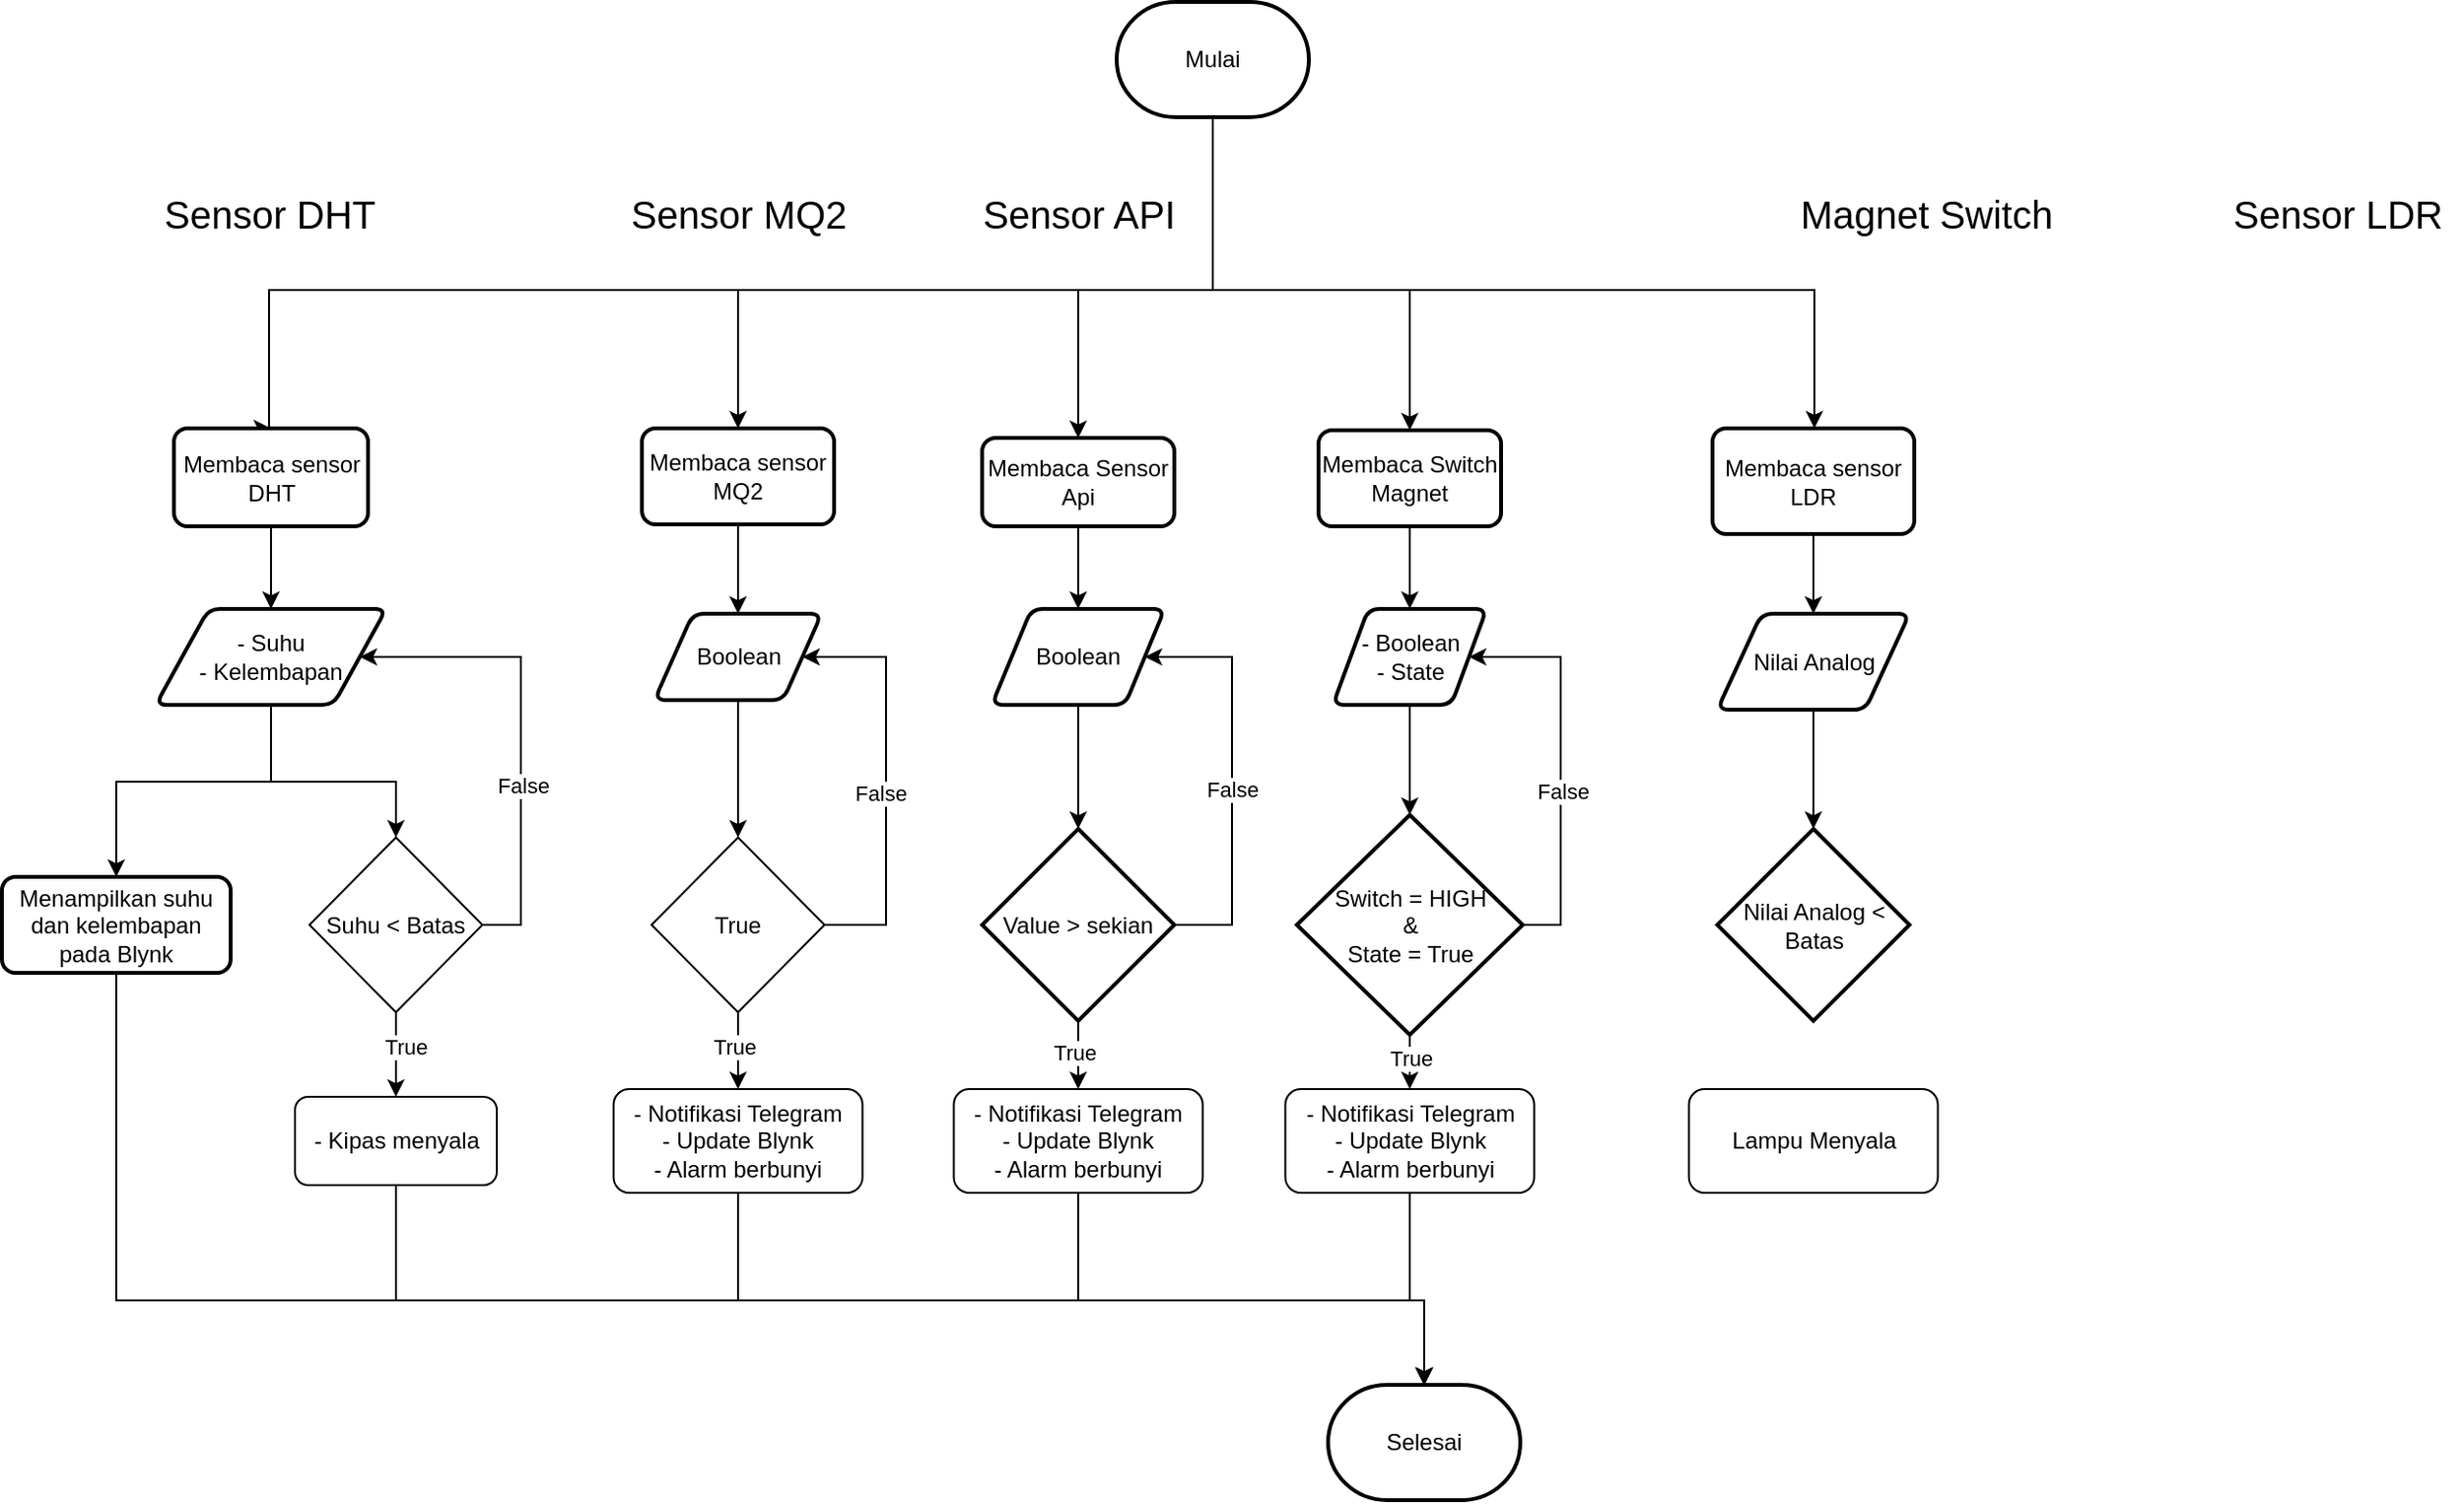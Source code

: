 <mxfile version="22.1.3" type="github">
  <diagram name="Page-1" id="b_5xpOAbyP6OrcqUFmXe">
    <mxGraphModel dx="653" dy="1075" grid="1" gridSize="10" guides="1" tooltips="1" connect="1" arrows="1" fold="1" page="1" pageScale="1" pageWidth="583" pageHeight="827" math="0" shadow="0">
      <root>
        <mxCell id="0" />
        <mxCell id="1" parent="0" />
        <mxCell id="-h40FhRU-GJAkpafEQfK-1" style="edgeStyle=orthogonalEdgeStyle;rounded=0;orthogonalLoop=1;jettySize=auto;html=1;exitX=0.5;exitY=1;exitDx=0;exitDy=0;exitPerimeter=0;entryX=0.5;entryY=0;entryDx=0;entryDy=0;" parent="1" source="-h40FhRU-GJAkpafEQfK-2" target="-h40FhRU-GJAkpafEQfK-4" edge="1">
          <mxGeometry relative="1" as="geometry">
            <Array as="points">
              <mxPoint x="880" y="174" />
              <mxPoint x="389" y="174" />
            </Array>
          </mxGeometry>
        </mxCell>
        <mxCell id="-h40FhRU-GJAkpafEQfK-80" style="edgeStyle=orthogonalEdgeStyle;rounded=0;orthogonalLoop=1;jettySize=auto;html=1;exitX=0.5;exitY=1;exitDx=0;exitDy=0;exitPerimeter=0;entryX=0.5;entryY=0;entryDx=0;entryDy=0;" parent="1" source="-h40FhRU-GJAkpafEQfK-2" target="-h40FhRU-GJAkpafEQfK-63" edge="1">
          <mxGeometry relative="1" as="geometry">
            <Array as="points">
              <mxPoint x="880" y="174" />
              <mxPoint x="1193" y="174" />
              <mxPoint x="1193" y="246" />
            </Array>
          </mxGeometry>
        </mxCell>
        <mxCell id="-h40FhRU-GJAkpafEQfK-81" style="edgeStyle=orthogonalEdgeStyle;rounded=0;orthogonalLoop=1;jettySize=auto;html=1;exitX=0.5;exitY=1;exitDx=0;exitDy=0;exitPerimeter=0;entryX=0.5;entryY=0;entryDx=0;entryDy=0;" parent="1" source="-h40FhRU-GJAkpafEQfK-2" target="-h40FhRU-GJAkpafEQfK-21" edge="1">
          <mxGeometry relative="1" as="geometry">
            <Array as="points">
              <mxPoint x="880" y="174" />
              <mxPoint x="633" y="174" />
            </Array>
          </mxGeometry>
        </mxCell>
        <mxCell id="-h40FhRU-GJAkpafEQfK-82" style="edgeStyle=orthogonalEdgeStyle;rounded=0;orthogonalLoop=1;jettySize=auto;html=1;exitX=0.5;exitY=1;exitDx=0;exitDy=0;exitPerimeter=0;entryX=0.5;entryY=0;entryDx=0;entryDy=0;" parent="1" source="-h40FhRU-GJAkpafEQfK-2" target="-h40FhRU-GJAkpafEQfK-35" edge="1">
          <mxGeometry relative="1" as="geometry">
            <Array as="points">
              <mxPoint x="880" y="174" />
              <mxPoint x="810" y="174" />
            </Array>
          </mxGeometry>
        </mxCell>
        <mxCell id="-h40FhRU-GJAkpafEQfK-83" style="edgeStyle=orthogonalEdgeStyle;rounded=0;orthogonalLoop=1;jettySize=auto;html=1;exitX=0.5;exitY=1;exitDx=0;exitDy=0;exitPerimeter=0;entryX=0.5;entryY=0;entryDx=0;entryDy=0;" parent="1" source="-h40FhRU-GJAkpafEQfK-2" target="-h40FhRU-GJAkpafEQfK-49" edge="1">
          <mxGeometry relative="1" as="geometry">
            <Array as="points">
              <mxPoint x="880" y="174" />
              <mxPoint x="983" y="174" />
            </Array>
          </mxGeometry>
        </mxCell>
        <mxCell id="-h40FhRU-GJAkpafEQfK-2" value="Mulai" style="strokeWidth=2;html=1;shape=mxgraph.flowchart.terminator;whiteSpace=wrap;" parent="1" vertex="1">
          <mxGeometry x="830" y="24" width="100" height="60" as="geometry" />
        </mxCell>
        <mxCell id="-h40FhRU-GJAkpafEQfK-3" style="edgeStyle=orthogonalEdgeStyle;rounded=0;orthogonalLoop=1;jettySize=auto;html=1;exitX=0.5;exitY=1;exitDx=0;exitDy=0;entryX=0.5;entryY=0;entryDx=0;entryDy=0;" parent="1" source="-h40FhRU-GJAkpafEQfK-4" target="-h40FhRU-GJAkpafEQfK-5" edge="1">
          <mxGeometry relative="1" as="geometry" />
        </mxCell>
        <mxCell id="-h40FhRU-GJAkpafEQfK-4" value="Membaca sensor DHT" style="rounded=1;whiteSpace=wrap;html=1;absoluteArcSize=1;arcSize=14;strokeWidth=2;" parent="1" vertex="1">
          <mxGeometry x="339.5" y="246" width="101" height="51" as="geometry" />
        </mxCell>
        <mxCell id="00GifXzUMAid_gXS3MtC-3" style="edgeStyle=orthogonalEdgeStyle;rounded=0;orthogonalLoop=1;jettySize=auto;html=1;exitX=0.5;exitY=1;exitDx=0;exitDy=0;entryX=0.5;entryY=0;entryDx=0;entryDy=0;" parent="1" source="-h40FhRU-GJAkpafEQfK-5" target="00GifXzUMAid_gXS3MtC-2" edge="1">
          <mxGeometry relative="1" as="geometry">
            <Array as="points">
              <mxPoint x="390" y="430" />
              <mxPoint x="310" y="430" />
            </Array>
          </mxGeometry>
        </mxCell>
        <mxCell id="00GifXzUMAid_gXS3MtC-4" style="edgeStyle=orthogonalEdgeStyle;rounded=0;orthogonalLoop=1;jettySize=auto;html=1;exitX=0.5;exitY=1;exitDx=0;exitDy=0;entryX=0.5;entryY=0;entryDx=0;entryDy=0;" parent="1" source="-h40FhRU-GJAkpafEQfK-5" target="00GifXzUMAid_gXS3MtC-1" edge="1">
          <mxGeometry relative="1" as="geometry">
            <Array as="points">
              <mxPoint x="390" y="430" />
              <mxPoint x="455" y="430" />
            </Array>
          </mxGeometry>
        </mxCell>
        <mxCell id="-h40FhRU-GJAkpafEQfK-5" value="- Suhu&lt;br&gt;- Kelembapan" style="shape=parallelogram;html=1;strokeWidth=2;perimeter=parallelogramPerimeter;whiteSpace=wrap;rounded=1;arcSize=12;size=0.23;" parent="1" vertex="1">
          <mxGeometry x="330" y="340" width="120" height="50" as="geometry" />
        </mxCell>
        <mxCell id="-h40FhRU-GJAkpafEQfK-14" value="Selesai" style="strokeWidth=2;html=1;shape=mxgraph.flowchart.terminator;whiteSpace=wrap;" parent="1" vertex="1">
          <mxGeometry x="940" y="744" width="100" height="60" as="geometry" />
        </mxCell>
        <mxCell id="-h40FhRU-GJAkpafEQfK-20" style="edgeStyle=orthogonalEdgeStyle;rounded=0;orthogonalLoop=1;jettySize=auto;html=1;exitX=0.5;exitY=1;exitDx=0;exitDy=0;entryX=0.5;entryY=0;entryDx=0;entryDy=0;" parent="1" source="-h40FhRU-GJAkpafEQfK-21" target="-h40FhRU-GJAkpafEQfK-22" edge="1">
          <mxGeometry relative="1" as="geometry" />
        </mxCell>
        <mxCell id="-h40FhRU-GJAkpafEQfK-21" value="Membaca sensor MQ2" style="rounded=1;whiteSpace=wrap;html=1;absoluteArcSize=1;arcSize=14;strokeWidth=2;" parent="1" vertex="1">
          <mxGeometry x="583" y="246" width="100" height="50" as="geometry" />
        </mxCell>
        <mxCell id="00GifXzUMAid_gXS3MtC-15" style="edgeStyle=orthogonalEdgeStyle;rounded=0;orthogonalLoop=1;jettySize=auto;html=1;exitX=0.5;exitY=1;exitDx=0;exitDy=0;entryX=0.5;entryY=0;entryDx=0;entryDy=0;" parent="1" source="-h40FhRU-GJAkpafEQfK-22" target="00GifXzUMAid_gXS3MtC-12" edge="1">
          <mxGeometry relative="1" as="geometry" />
        </mxCell>
        <mxCell id="-h40FhRU-GJAkpafEQfK-22" value="Boolean" style="shape=parallelogram;html=1;strokeWidth=2;perimeter=parallelogramPerimeter;whiteSpace=wrap;rounded=1;arcSize=12;size=0.23;" parent="1" vertex="1">
          <mxGeometry x="589.5" y="342.5" width="87" height="45" as="geometry" />
        </mxCell>
        <mxCell id="-h40FhRU-GJAkpafEQfK-34" style="edgeStyle=orthogonalEdgeStyle;rounded=0;orthogonalLoop=1;jettySize=auto;html=1;exitX=0.5;exitY=1;exitDx=0;exitDy=0;entryX=0.5;entryY=0;entryDx=0;entryDy=0;" parent="1" source="-h40FhRU-GJAkpafEQfK-35" target="-h40FhRU-GJAkpafEQfK-41" edge="1">
          <mxGeometry relative="1" as="geometry" />
        </mxCell>
        <mxCell id="-h40FhRU-GJAkpafEQfK-35" value="Membaca Sensor Api" style="rounded=1;whiteSpace=wrap;html=1;absoluteArcSize=1;arcSize=14;strokeWidth=2;" parent="1" vertex="1">
          <mxGeometry x="760" y="251" width="100" height="46" as="geometry" />
        </mxCell>
        <mxCell id="00GifXzUMAid_gXS3MtC-23" style="edgeStyle=orthogonalEdgeStyle;rounded=0;orthogonalLoop=1;jettySize=auto;html=1;exitX=0.5;exitY=1;exitDx=0;exitDy=0;exitPerimeter=0;entryX=0.5;entryY=0;entryDx=0;entryDy=0;" parent="1" source="-h40FhRU-GJAkpafEQfK-40" target="00GifXzUMAid_gXS3MtC-22" edge="1">
          <mxGeometry relative="1" as="geometry" />
        </mxCell>
        <mxCell id="00GifXzUMAid_gXS3MtC-26" value="True" style="edgeLabel;html=1;align=center;verticalAlign=middle;resizable=0;points=[];" parent="00GifXzUMAid_gXS3MtC-23" vertex="1" connectable="0">
          <mxGeometry x="-0.127" y="-2" relative="1" as="geometry">
            <mxPoint y="1" as="offset" />
          </mxGeometry>
        </mxCell>
        <mxCell id="00GifXzUMAid_gXS3MtC-25" style="edgeStyle=orthogonalEdgeStyle;rounded=0;orthogonalLoop=1;jettySize=auto;html=1;exitX=1;exitY=0.5;exitDx=0;exitDy=0;exitPerimeter=0;entryX=1;entryY=0.5;entryDx=0;entryDy=0;" parent="1" source="-h40FhRU-GJAkpafEQfK-40" target="-h40FhRU-GJAkpafEQfK-41" edge="1">
          <mxGeometry relative="1" as="geometry">
            <Array as="points">
              <mxPoint x="890" y="505" />
              <mxPoint x="890" y="365" />
            </Array>
          </mxGeometry>
        </mxCell>
        <mxCell id="00GifXzUMAid_gXS3MtC-27" value="False" style="edgeLabel;html=1;align=center;verticalAlign=middle;resizable=0;points=[];" parent="00GifXzUMAid_gXS3MtC-25" vertex="1" connectable="0">
          <mxGeometry x="-0.065" relative="1" as="geometry">
            <mxPoint as="offset" />
          </mxGeometry>
        </mxCell>
        <mxCell id="-h40FhRU-GJAkpafEQfK-40" value="Value &amp;gt; sekian" style="strokeWidth=2;html=1;shape=mxgraph.flowchart.decision;whiteSpace=wrap;" parent="1" vertex="1">
          <mxGeometry x="760" y="454.5" width="100" height="100" as="geometry" />
        </mxCell>
        <mxCell id="-h40FhRU-GJAkpafEQfK-41" value="Boolean" style="shape=parallelogram;html=1;strokeWidth=2;perimeter=parallelogramPerimeter;whiteSpace=wrap;rounded=1;arcSize=12;size=0.23;" parent="1" vertex="1">
          <mxGeometry x="765" y="340" width="90" height="50" as="geometry" />
        </mxCell>
        <mxCell id="-h40FhRU-GJAkpafEQfK-42" style="edgeStyle=orthogonalEdgeStyle;rounded=0;orthogonalLoop=1;jettySize=auto;html=1;exitX=0.5;exitY=1;exitDx=0;exitDy=0;entryX=0.5;entryY=0;entryDx=0;entryDy=0;entryPerimeter=0;" parent="1" source="-h40FhRU-GJAkpafEQfK-41" target="-h40FhRU-GJAkpafEQfK-40" edge="1">
          <mxGeometry relative="1" as="geometry" />
        </mxCell>
        <mxCell id="-h40FhRU-GJAkpafEQfK-48" style="edgeStyle=orthogonalEdgeStyle;rounded=0;orthogonalLoop=1;jettySize=auto;html=1;exitX=0.5;exitY=1;exitDx=0;exitDy=0;entryX=0.5;entryY=0;entryDx=0;entryDy=0;" parent="1" source="-h40FhRU-GJAkpafEQfK-49" target="-h40FhRU-GJAkpafEQfK-57" edge="1">
          <mxGeometry relative="1" as="geometry" />
        </mxCell>
        <mxCell id="-h40FhRU-GJAkpafEQfK-49" value="Membaca Switch Magnet" style="rounded=1;whiteSpace=wrap;html=1;absoluteArcSize=1;arcSize=14;strokeWidth=2;" parent="1" vertex="1">
          <mxGeometry x="935" y="247" width="95" height="50" as="geometry" />
        </mxCell>
        <mxCell id="00GifXzUMAid_gXS3MtC-29" style="edgeStyle=orthogonalEdgeStyle;rounded=0;orthogonalLoop=1;jettySize=auto;html=1;exitX=0.5;exitY=1;exitDx=0;exitDy=0;exitPerimeter=0;entryX=0.5;entryY=0;entryDx=0;entryDy=0;" parent="1" source="-h40FhRU-GJAkpafEQfK-54" target="00GifXzUMAid_gXS3MtC-28" edge="1">
          <mxGeometry relative="1" as="geometry" />
        </mxCell>
        <mxCell id="00GifXzUMAid_gXS3MtC-32" value="True" style="edgeLabel;html=1;align=center;verticalAlign=middle;resizable=0;points=[];" parent="00GifXzUMAid_gXS3MtC-29" vertex="1" connectable="0">
          <mxGeometry x="-0.203" relative="1" as="geometry">
            <mxPoint as="offset" />
          </mxGeometry>
        </mxCell>
        <mxCell id="00GifXzUMAid_gXS3MtC-31" style="edgeStyle=orthogonalEdgeStyle;rounded=0;orthogonalLoop=1;jettySize=auto;html=1;exitX=1;exitY=0.5;exitDx=0;exitDy=0;exitPerimeter=0;entryX=1;entryY=0.5;entryDx=0;entryDy=0;" parent="1" source="-h40FhRU-GJAkpafEQfK-54" target="-h40FhRU-GJAkpafEQfK-57" edge="1">
          <mxGeometry relative="1" as="geometry">
            <Array as="points">
              <mxPoint x="1061" y="505" />
              <mxPoint x="1061" y="365" />
            </Array>
          </mxGeometry>
        </mxCell>
        <mxCell id="00GifXzUMAid_gXS3MtC-33" value="False" style="edgeLabel;html=1;align=center;verticalAlign=middle;resizable=0;points=[];" parent="00GifXzUMAid_gXS3MtC-31" vertex="1" connectable="0">
          <mxGeometry x="-0.128" y="-1" relative="1" as="geometry">
            <mxPoint as="offset" />
          </mxGeometry>
        </mxCell>
        <mxCell id="-h40FhRU-GJAkpafEQfK-54" value="Switch = HIGH&lt;br&gt;&amp;amp;&lt;br&gt;State = True" style="strokeWidth=2;html=1;shape=mxgraph.flowchart.decision;whiteSpace=wrap;" parent="1" vertex="1">
          <mxGeometry x="923.75" y="447.25" width="117.5" height="114.5" as="geometry" />
        </mxCell>
        <mxCell id="-h40FhRU-GJAkpafEQfK-57" value="- Boolean&lt;br&gt;- State" style="shape=parallelogram;html=1;strokeWidth=2;perimeter=parallelogramPerimeter;whiteSpace=wrap;rounded=1;arcSize=12;size=0.23;" parent="1" vertex="1">
          <mxGeometry x="942.5" y="340" width="80" height="50" as="geometry" />
        </mxCell>
        <mxCell id="-h40FhRU-GJAkpafEQfK-58" style="edgeStyle=orthogonalEdgeStyle;rounded=0;orthogonalLoop=1;jettySize=auto;html=1;exitX=0.5;exitY=1;exitDx=0;exitDy=0;entryX=0.5;entryY=0;entryDx=0;entryDy=0;entryPerimeter=0;" parent="1" source="-h40FhRU-GJAkpafEQfK-57" target="-h40FhRU-GJAkpafEQfK-54" edge="1">
          <mxGeometry relative="1" as="geometry" />
        </mxCell>
        <mxCell id="-h40FhRU-GJAkpafEQfK-62" style="edgeStyle=orthogonalEdgeStyle;rounded=0;orthogonalLoop=1;jettySize=auto;html=1;exitX=0.5;exitY=1;exitDx=0;exitDy=0;entryX=0.5;entryY=0;entryDx=0;entryDy=0;" parent="1" source="-h40FhRU-GJAkpafEQfK-63" target="-h40FhRU-GJAkpafEQfK-64" edge="1">
          <mxGeometry relative="1" as="geometry" />
        </mxCell>
        <mxCell id="-h40FhRU-GJAkpafEQfK-63" value="Membaca sensor LDR" style="rounded=1;whiteSpace=wrap;html=1;absoluteArcSize=1;arcSize=14;strokeWidth=2;" parent="1" vertex="1">
          <mxGeometry x="1140" y="246" width="105" height="55" as="geometry" />
        </mxCell>
        <mxCell id="-h40FhRU-GJAkpafEQfK-64" value="Nilai Analog" style="shape=parallelogram;html=1;strokeWidth=2;perimeter=parallelogramPerimeter;whiteSpace=wrap;rounded=1;arcSize=12;size=0.23;" parent="1" vertex="1">
          <mxGeometry x="1142.5" y="342.5" width="100" height="50" as="geometry" />
        </mxCell>
        <mxCell id="-h40FhRU-GJAkpafEQfK-69" value="Nilai Analog &amp;lt; Batas" style="strokeWidth=2;html=1;shape=mxgraph.flowchart.decision;whiteSpace=wrap;" parent="1" vertex="1">
          <mxGeometry x="1142.5" y="454.5" width="100" height="100" as="geometry" />
        </mxCell>
        <mxCell id="-h40FhRU-GJAkpafEQfK-70" style="edgeStyle=orthogonalEdgeStyle;rounded=0;orthogonalLoop=1;jettySize=auto;html=1;exitX=0.5;exitY=1;exitDx=0;exitDy=0;entryX=0.5;entryY=0;entryDx=0;entryDy=0;entryPerimeter=0;" parent="1" source="-h40FhRU-GJAkpafEQfK-64" target="-h40FhRU-GJAkpafEQfK-69" edge="1">
          <mxGeometry relative="1" as="geometry" />
        </mxCell>
        <mxCell id="-h40FhRU-GJAkpafEQfK-75" value="Sensor DHT" style="text;html=1;align=center;verticalAlign=middle;resizable=0;points=[];autosize=1;strokeColor=none;fillColor=none;fontSize=20;" parent="1" vertex="1">
          <mxGeometry x="323.5" y="114" width="130" height="40" as="geometry" />
        </mxCell>
        <mxCell id="-h40FhRU-GJAkpafEQfK-76" value="Sensor MQ2" style="text;html=1;align=center;verticalAlign=middle;resizable=0;points=[];autosize=1;strokeColor=none;fillColor=none;fontSize=20;" parent="1" vertex="1">
          <mxGeometry x="563" y="114" width="140" height="40" as="geometry" />
        </mxCell>
        <mxCell id="-h40FhRU-GJAkpafEQfK-77" value="Sensor API" style="text;html=1;align=center;verticalAlign=middle;resizable=0;points=[];autosize=1;strokeColor=none;fillColor=none;fontSize=20;" parent="1" vertex="1">
          <mxGeometry x="750" y="114" width="120" height="40" as="geometry" />
        </mxCell>
        <mxCell id="-h40FhRU-GJAkpafEQfK-78" value="Magnet Switch" style="text;html=1;align=center;verticalAlign=middle;resizable=0;points=[];autosize=1;strokeColor=none;fillColor=none;fontSize=20;" parent="1" vertex="1">
          <mxGeometry x="1176" y="114" width="150" height="40" as="geometry" />
        </mxCell>
        <mxCell id="-h40FhRU-GJAkpafEQfK-79" value="Sensor LDR" style="text;html=1;align=center;verticalAlign=middle;resizable=0;points=[];autosize=1;strokeColor=none;fillColor=none;fontSize=20;" parent="1" vertex="1">
          <mxGeometry x="1400" y="114" width="130" height="40" as="geometry" />
        </mxCell>
        <mxCell id="00GifXzUMAid_gXS3MtC-7" style="edgeStyle=orthogonalEdgeStyle;rounded=0;orthogonalLoop=1;jettySize=auto;html=1;exitX=0.5;exitY=1;exitDx=0;exitDy=0;entryX=0.5;entryY=0;entryDx=0;entryDy=0;" parent="1" source="00GifXzUMAid_gXS3MtC-1" target="00GifXzUMAid_gXS3MtC-6" edge="1">
          <mxGeometry relative="1" as="geometry" />
        </mxCell>
        <mxCell id="00GifXzUMAid_gXS3MtC-13" value="True" style="edgeLabel;html=1;align=center;verticalAlign=middle;resizable=0;points=[];" parent="00GifXzUMAid_gXS3MtC-7" vertex="1" connectable="0">
          <mxGeometry x="-0.21" y="5" relative="1" as="geometry">
            <mxPoint as="offset" />
          </mxGeometry>
        </mxCell>
        <mxCell id="00GifXzUMAid_gXS3MtC-8" style="edgeStyle=orthogonalEdgeStyle;rounded=0;orthogonalLoop=1;jettySize=auto;html=1;exitX=1;exitY=0.5;exitDx=0;exitDy=0;entryX=1;entryY=0.5;entryDx=0;entryDy=0;" parent="1" source="00GifXzUMAid_gXS3MtC-1" target="-h40FhRU-GJAkpafEQfK-5" edge="1">
          <mxGeometry relative="1" as="geometry">
            <Array as="points">
              <mxPoint x="520" y="505" />
              <mxPoint x="520" y="365" />
            </Array>
          </mxGeometry>
        </mxCell>
        <mxCell id="00GifXzUMAid_gXS3MtC-14" value="False" style="edgeLabel;html=1;align=center;verticalAlign=middle;resizable=0;points=[];" parent="00GifXzUMAid_gXS3MtC-8" vertex="1" connectable="0">
          <mxGeometry x="-0.231" y="-1" relative="1" as="geometry">
            <mxPoint y="1" as="offset" />
          </mxGeometry>
        </mxCell>
        <mxCell id="00GifXzUMAid_gXS3MtC-1" value="Suhu &amp;lt; Batas" style="rhombus;whiteSpace=wrap;html=1;" parent="1" vertex="1">
          <mxGeometry x="410" y="459" width="90" height="91" as="geometry" />
        </mxCell>
        <mxCell id="00GifXzUMAid_gXS3MtC-2" value="Menampilkan suhu dan kelembapan pada Blynk" style="rounded=1;whiteSpace=wrap;html=1;absoluteArcSize=1;arcSize=14;strokeWidth=2;" parent="1" vertex="1">
          <mxGeometry x="250" y="479.5" width="119" height="50" as="geometry" />
        </mxCell>
        <mxCell id="00GifXzUMAid_gXS3MtC-6" value="- Kipas menyala" style="rounded=1;whiteSpace=wrap;html=1;" parent="1" vertex="1">
          <mxGeometry x="402.5" y="594" width="105" height="46" as="geometry" />
        </mxCell>
        <mxCell id="00GifXzUMAid_gXS3MtC-9" style="edgeStyle=orthogonalEdgeStyle;rounded=0;orthogonalLoop=1;jettySize=auto;html=1;exitX=0.5;exitY=1;exitDx=0;exitDy=0;entryX=0.5;entryY=0;entryDx=0;entryDy=0;entryPerimeter=0;" parent="1" source="00GifXzUMAid_gXS3MtC-6" target="-h40FhRU-GJAkpafEQfK-14" edge="1">
          <mxGeometry relative="1" as="geometry">
            <Array as="points">
              <mxPoint x="455" y="700" />
              <mxPoint x="990" y="700" />
            </Array>
          </mxGeometry>
        </mxCell>
        <mxCell id="00GifXzUMAid_gXS3MtC-10" style="edgeStyle=orthogonalEdgeStyle;rounded=0;orthogonalLoop=1;jettySize=auto;html=1;exitX=0.5;exitY=1;exitDx=0;exitDy=0;entryX=0.5;entryY=0;entryDx=0;entryDy=0;entryPerimeter=0;" parent="1" source="00GifXzUMAid_gXS3MtC-2" target="-h40FhRU-GJAkpafEQfK-14" edge="1">
          <mxGeometry relative="1" as="geometry">
            <Array as="points">
              <mxPoint x="310" y="700" />
              <mxPoint x="990" y="700" />
            </Array>
          </mxGeometry>
        </mxCell>
        <mxCell id="00GifXzUMAid_gXS3MtC-17" style="edgeStyle=orthogonalEdgeStyle;rounded=0;orthogonalLoop=1;jettySize=auto;html=1;exitX=0.5;exitY=1;exitDx=0;exitDy=0;entryX=0.5;entryY=0;entryDx=0;entryDy=0;" parent="1" source="00GifXzUMAid_gXS3MtC-12" target="00GifXzUMAid_gXS3MtC-16" edge="1">
          <mxGeometry relative="1" as="geometry" />
        </mxCell>
        <mxCell id="00GifXzUMAid_gXS3MtC-20" value="True" style="edgeLabel;html=1;align=center;verticalAlign=middle;resizable=0;points=[];" parent="00GifXzUMAid_gXS3MtC-17" vertex="1" connectable="0">
          <mxGeometry x="-0.118" y="-2" relative="1" as="geometry">
            <mxPoint as="offset" />
          </mxGeometry>
        </mxCell>
        <mxCell id="00GifXzUMAid_gXS3MtC-19" style="edgeStyle=orthogonalEdgeStyle;rounded=0;orthogonalLoop=1;jettySize=auto;html=1;exitX=1;exitY=0.5;exitDx=0;exitDy=0;entryX=1;entryY=0.5;entryDx=0;entryDy=0;" parent="1" source="00GifXzUMAid_gXS3MtC-12" target="-h40FhRU-GJAkpafEQfK-22" edge="1">
          <mxGeometry relative="1" as="geometry">
            <Array as="points">
              <mxPoint x="710" y="505" />
              <mxPoint x="710" y="365" />
            </Array>
          </mxGeometry>
        </mxCell>
        <mxCell id="00GifXzUMAid_gXS3MtC-21" value="False" style="edgeLabel;html=1;align=center;verticalAlign=middle;resizable=0;points=[];" parent="00GifXzUMAid_gXS3MtC-19" vertex="1" connectable="0">
          <mxGeometry x="-0.056" y="3" relative="1" as="geometry">
            <mxPoint y="1" as="offset" />
          </mxGeometry>
        </mxCell>
        <mxCell id="00GifXzUMAid_gXS3MtC-12" value="True" style="rhombus;whiteSpace=wrap;html=1;" parent="1" vertex="1">
          <mxGeometry x="588" y="459" width="90" height="91" as="geometry" />
        </mxCell>
        <mxCell id="00GifXzUMAid_gXS3MtC-16" value="- Notifikasi Telegram&lt;br&gt;- Update Blynk&lt;br&gt;- Alarm berbunyi" style="rounded=1;whiteSpace=wrap;html=1;" parent="1" vertex="1">
          <mxGeometry x="568.25" y="590" width="129.5" height="54" as="geometry" />
        </mxCell>
        <mxCell id="00GifXzUMAid_gXS3MtC-18" style="edgeStyle=orthogonalEdgeStyle;rounded=0;orthogonalLoop=1;jettySize=auto;html=1;exitX=0.5;exitY=1;exitDx=0;exitDy=0;entryX=0.5;entryY=0;entryDx=0;entryDy=0;entryPerimeter=0;" parent="1" source="00GifXzUMAid_gXS3MtC-16" target="-h40FhRU-GJAkpafEQfK-14" edge="1">
          <mxGeometry relative="1" as="geometry">
            <Array as="points">
              <mxPoint x="633" y="700" />
              <mxPoint x="990" y="700" />
            </Array>
          </mxGeometry>
        </mxCell>
        <mxCell id="00GifXzUMAid_gXS3MtC-22" value="- Notifikasi Telegram&lt;br&gt;- Update Blynk&lt;br&gt;- Alarm berbunyi" style="rounded=1;whiteSpace=wrap;html=1;" parent="1" vertex="1">
          <mxGeometry x="745.25" y="590" width="129.5" height="54" as="geometry" />
        </mxCell>
        <mxCell id="00GifXzUMAid_gXS3MtC-24" style="edgeStyle=orthogonalEdgeStyle;rounded=0;orthogonalLoop=1;jettySize=auto;html=1;exitX=0.5;exitY=1;exitDx=0;exitDy=0;entryX=0.5;entryY=0;entryDx=0;entryDy=0;entryPerimeter=0;" parent="1" source="00GifXzUMAid_gXS3MtC-22" target="-h40FhRU-GJAkpafEQfK-14" edge="1">
          <mxGeometry relative="1" as="geometry">
            <Array as="points">
              <mxPoint x="810" y="700" />
              <mxPoint x="990" y="700" />
            </Array>
          </mxGeometry>
        </mxCell>
        <mxCell id="00GifXzUMAid_gXS3MtC-28" value="- Notifikasi Telegram&lt;br&gt;- Update Blynk&lt;br&gt;- Alarm berbunyi" style="rounded=1;whiteSpace=wrap;html=1;" parent="1" vertex="1">
          <mxGeometry x="917.75" y="590" width="129.5" height="54" as="geometry" />
        </mxCell>
        <mxCell id="00GifXzUMAid_gXS3MtC-30" style="edgeStyle=orthogonalEdgeStyle;rounded=0;orthogonalLoop=1;jettySize=auto;html=1;exitX=0.5;exitY=1;exitDx=0;exitDy=0;entryX=0.5;entryY=0;entryDx=0;entryDy=0;entryPerimeter=0;" parent="1" source="00GifXzUMAid_gXS3MtC-28" target="-h40FhRU-GJAkpafEQfK-14" edge="1">
          <mxGeometry relative="1" as="geometry">
            <Array as="points">
              <mxPoint x="983" y="700" />
              <mxPoint x="990" y="700" />
            </Array>
          </mxGeometry>
        </mxCell>
        <mxCell id="8dyJIzZHz-ALU0QIh08i-5" value="Lampu Menyala" style="rounded=1;whiteSpace=wrap;html=1;" vertex="1" parent="1">
          <mxGeometry x="1127.75" y="590" width="129.5" height="54" as="geometry" />
        </mxCell>
      </root>
    </mxGraphModel>
  </diagram>
</mxfile>
